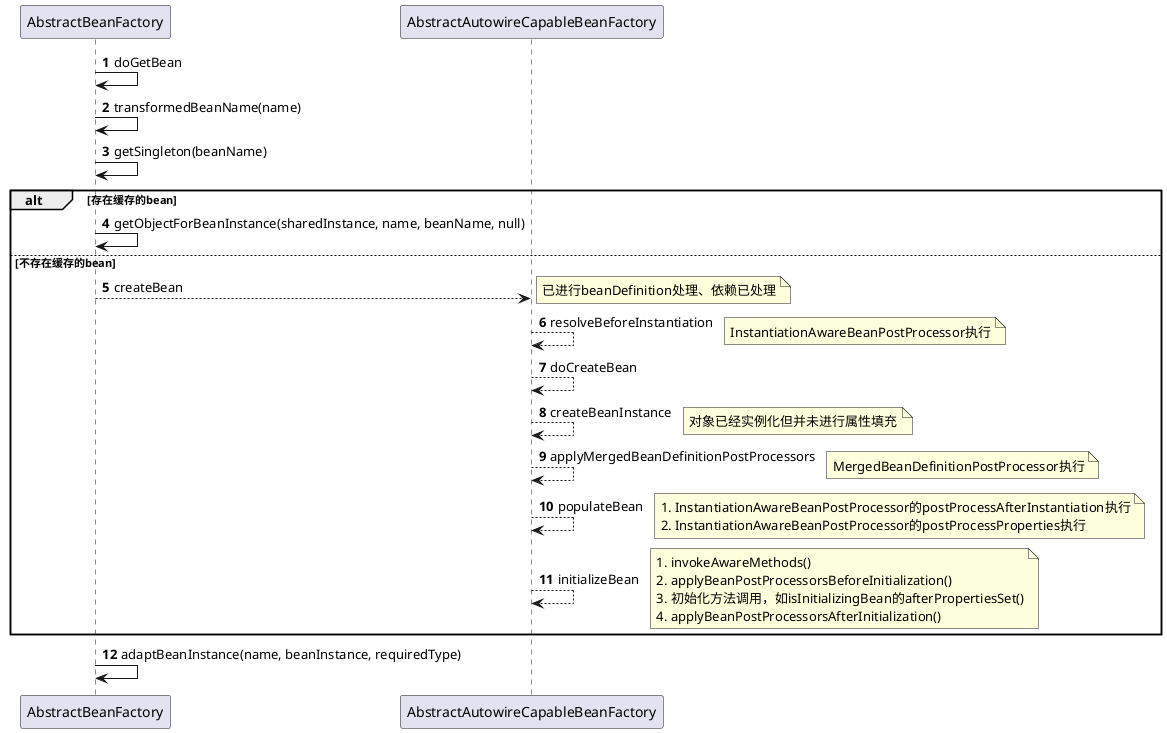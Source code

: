 @startuml
'https://plantuml.com/sequence-diagram

autonumber
AbstractBeanFactory -> AbstractBeanFactory: doGetBean
AbstractBeanFactory -> AbstractBeanFactory: transformedBeanName(name)
AbstractBeanFactory -> AbstractBeanFactory: getSingleton(beanName)
alt 存在缓存的bean
AbstractBeanFactory -> AbstractBeanFactory: getObjectForBeanInstance(sharedInstance, name, beanName, null)
else 不存在缓存的bean
AbstractBeanFactory --> AbstractAutowireCapableBeanFactory: createBean
note right: 已进行beanDefinition处理、依赖已处理
AbstractAutowireCapableBeanFactory --> AbstractAutowireCapableBeanFactory: resolveBeforeInstantiation
note right: InstantiationAwareBeanPostProcessor执行
AbstractAutowireCapableBeanFactory --> AbstractAutowireCapableBeanFactory: doCreateBean
AbstractAutowireCapableBeanFactory --> AbstractAutowireCapableBeanFactory: createBeanInstance
note right: 对象已经实例化但并未进行属性填充
AbstractAutowireCapableBeanFactory --> AbstractAutowireCapableBeanFactory: applyMergedBeanDefinitionPostProcessors
note right: MergedBeanDefinitionPostProcessor执行
AbstractAutowireCapableBeanFactory --> AbstractAutowireCapableBeanFactory: populateBean
note right
 1. InstantiationAwareBeanPostProcessor的postProcessAfterInstantiation执行
 2. InstantiationAwareBeanPostProcessor的postProcessProperties执行
end note
AbstractAutowireCapableBeanFactory --> AbstractAutowireCapableBeanFactory: initializeBean
note right
1. invokeAwareMethods()
2. applyBeanPostProcessorsBeforeInitialization()
3. 初始化方法调用，如isInitializingBean的afterPropertiesSet()
4. applyBeanPostProcessorsAfterInitialization()
end note
end
AbstractBeanFactory -> AbstractBeanFactory: adaptBeanInstance(name, beanInstance, requiredType)
@enduml